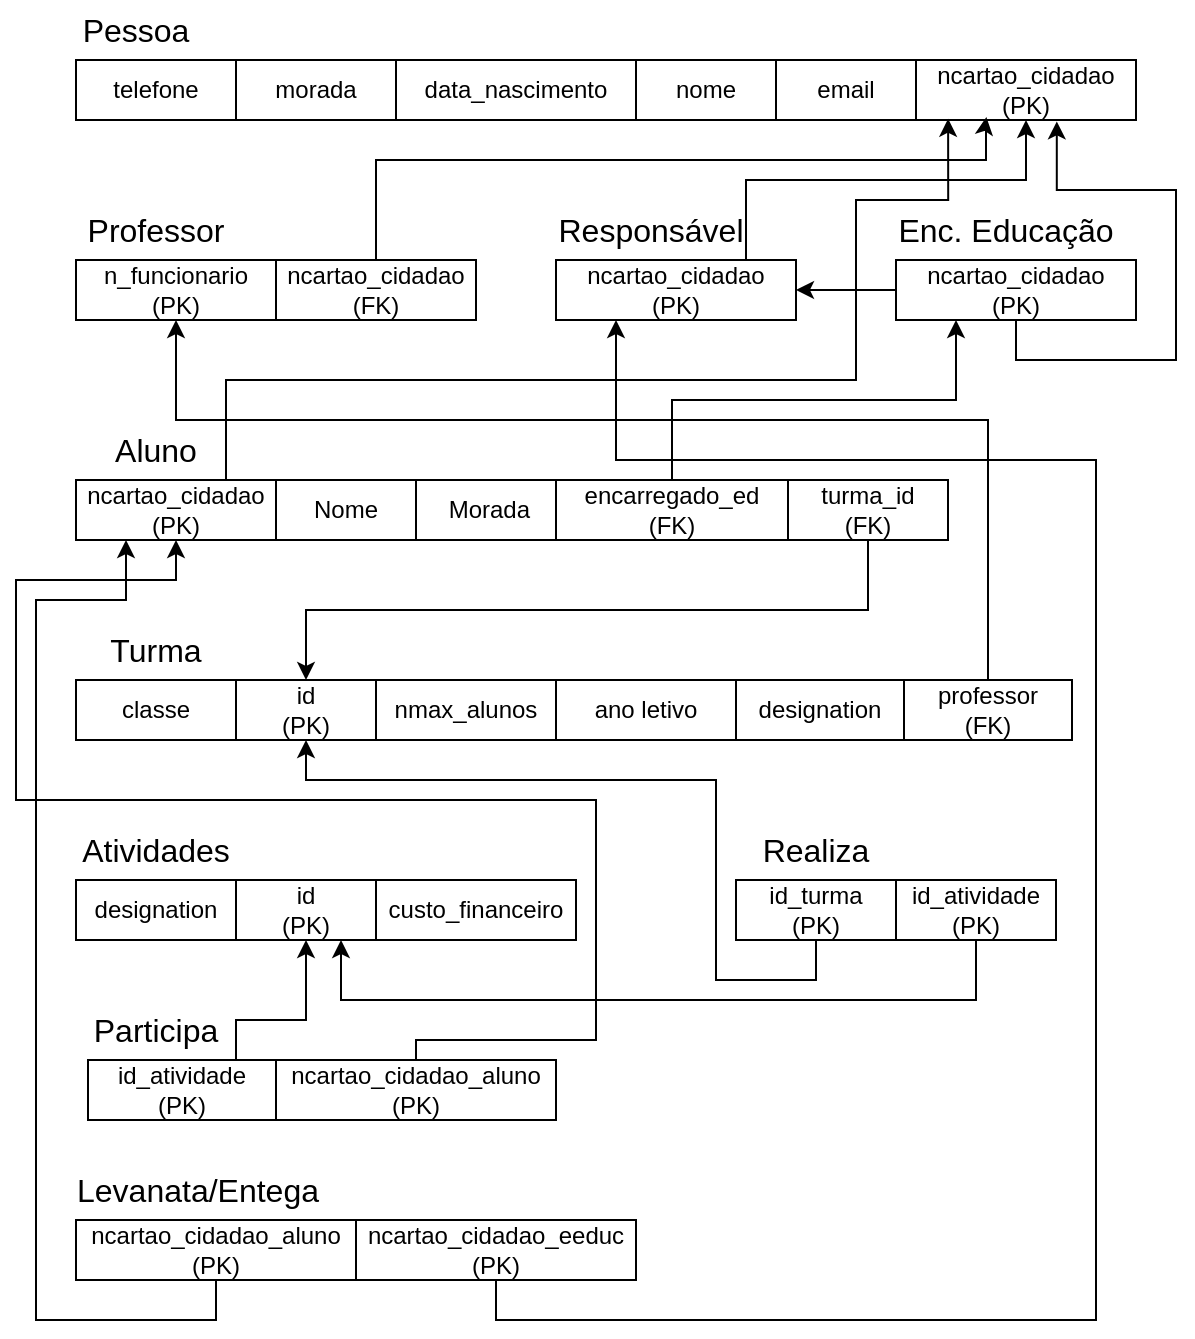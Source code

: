 <mxfile version="24.0.2" type="device">
  <diagram name="Page-1" id="NzZTr6Cx3F8WCneeWqHg">
    <mxGraphModel dx="708" dy="582" grid="1" gridSize="10" guides="1" tooltips="1" connect="1" arrows="1" fold="1" page="1" pageScale="1" pageWidth="827" pageHeight="1169" math="0" shadow="0">
      <root>
        <mxCell id="0" />
        <mxCell id="1" parent="0" />
        <mxCell id="SU-gskzxm_JjMXhH0hJq-1" value="Pessoa" style="text;strokeColor=none;fillColor=none;html=1;align=center;verticalAlign=middle;whiteSpace=wrap;rounded=0;fontSize=16;" parent="1" vertex="1">
          <mxGeometry x="120" y="10" width="60" height="30" as="geometry" />
        </mxCell>
        <mxCell id="SU-gskzxm_JjMXhH0hJq-2" value="telefone" style="rounded=0;whiteSpace=wrap;html=1;" parent="1" vertex="1">
          <mxGeometry x="120" y="40" width="80" height="30" as="geometry" />
        </mxCell>
        <mxCell id="SU-gskzxm_JjMXhH0hJq-3" value="morada" style="rounded=0;whiteSpace=wrap;html=1;" parent="1" vertex="1">
          <mxGeometry x="200" y="40" width="80" height="30" as="geometry" />
        </mxCell>
        <mxCell id="SU-gskzxm_JjMXhH0hJq-4" value="data_nascimento" style="rounded=0;whiteSpace=wrap;html=1;" parent="1" vertex="1">
          <mxGeometry x="280" y="40" width="120" height="30" as="geometry" />
        </mxCell>
        <mxCell id="SU-gskzxm_JjMXhH0hJq-5" value="nome" style="rounded=0;whiteSpace=wrap;html=1;" parent="1" vertex="1">
          <mxGeometry x="400" y="40" width="70" height="30" as="geometry" />
        </mxCell>
        <mxCell id="SU-gskzxm_JjMXhH0hJq-6" value="email" style="rounded=0;whiteSpace=wrap;html=1;" parent="1" vertex="1">
          <mxGeometry x="470" y="40" width="70" height="30" as="geometry" />
        </mxCell>
        <mxCell id="SU-gskzxm_JjMXhH0hJq-7" value="ncartao_cidadao&lt;div&gt;(PK)&lt;/div&gt;" style="rounded=0;whiteSpace=wrap;html=1;" parent="1" vertex="1">
          <mxGeometry x="540" y="40" width="110" height="30" as="geometry" />
        </mxCell>
        <mxCell id="SU-gskzxm_JjMXhH0hJq-8" value="Professor" style="text;strokeColor=none;fillColor=none;html=1;align=center;verticalAlign=middle;whiteSpace=wrap;rounded=0;fontSize=16;" parent="1" vertex="1">
          <mxGeometry x="120" y="110" width="80" height="30" as="geometry" />
        </mxCell>
        <mxCell id="SU-gskzxm_JjMXhH0hJq-9" value="n_funcionario&lt;div&gt;(PK)&lt;/div&gt;" style="rounded=0;whiteSpace=wrap;html=1;" parent="1" vertex="1">
          <mxGeometry x="120" y="140" width="100" height="30" as="geometry" />
        </mxCell>
        <mxCell id="Z-orZB6fKj_m2qQFUCwp-33" style="edgeStyle=orthogonalEdgeStyle;rounded=0;orthogonalLoop=1;jettySize=auto;html=1;exitX=1;exitY=1;exitDx=0;exitDy=0;entryX=0.5;entryY=1;entryDx=0;entryDy=0;" parent="1" source="Z-orZB6fKj_m2qQFUCwp-1" target="SU-gskzxm_JjMXhH0hJq-7" edge="1">
          <mxGeometry relative="1" as="geometry">
            <Array as="points">
              <mxPoint x="455" y="100" />
              <mxPoint x="595" y="100" />
            </Array>
          </mxGeometry>
        </mxCell>
        <mxCell id="Z-orZB6fKj_m2qQFUCwp-1" value="Responsável" style="text;strokeColor=none;fillColor=none;html=1;align=center;verticalAlign=middle;whiteSpace=wrap;rounded=0;fontSize=16;" parent="1" vertex="1">
          <mxGeometry x="360" y="110" width="95" height="30" as="geometry" />
        </mxCell>
        <mxCell id="Z-orZB6fKj_m2qQFUCwp-2" value="ncartao_cidadao&lt;div&gt;(PK)&lt;/div&gt;" style="rounded=0;whiteSpace=wrap;html=1;" parent="1" vertex="1">
          <mxGeometry x="360" y="140" width="120" height="30" as="geometry" />
        </mxCell>
        <mxCell id="Z-orZB6fKj_m2qQFUCwp-31" style="edgeStyle=orthogonalEdgeStyle;rounded=0;orthogonalLoop=1;jettySize=auto;html=1;exitX=0.5;exitY=0;exitDx=0;exitDy=0;entryX=0.32;entryY=0.951;entryDx=0;entryDy=0;entryPerimeter=0;" parent="1" source="Z-orZB6fKj_m2qQFUCwp-3" target="SU-gskzxm_JjMXhH0hJq-7" edge="1">
          <mxGeometry relative="1" as="geometry">
            <mxPoint x="550" y="70" as="targetPoint" />
            <Array as="points">
              <mxPoint x="270" y="90" />
              <mxPoint x="575" y="90" />
              <mxPoint x="575" y="70" />
            </Array>
          </mxGeometry>
        </mxCell>
        <mxCell id="Z-orZB6fKj_m2qQFUCwp-3" value="ncartao_cidadao&lt;div&gt;(FK)&lt;/div&gt;" style="rounded=0;whiteSpace=wrap;html=1;" parent="1" vertex="1">
          <mxGeometry x="220" y="140" width="100" height="30" as="geometry" />
        </mxCell>
        <mxCell id="Z-orZB6fKj_m2qQFUCwp-4" value="Enc. Educação" style="text;strokeColor=none;fillColor=none;html=1;align=center;verticalAlign=middle;whiteSpace=wrap;rounded=0;fontSize=16;" parent="1" vertex="1">
          <mxGeometry x="530" y="110" width="110" height="30" as="geometry" />
        </mxCell>
        <mxCell id="Z-orZB6fKj_m2qQFUCwp-37" style="edgeStyle=orthogonalEdgeStyle;rounded=0;orthogonalLoop=1;jettySize=auto;html=1;exitX=0;exitY=0.5;exitDx=0;exitDy=0;entryX=1;entryY=0.5;entryDx=0;entryDy=0;" parent="1" source="Z-orZB6fKj_m2qQFUCwp-5" target="Z-orZB6fKj_m2qQFUCwp-2" edge="1">
          <mxGeometry relative="1" as="geometry" />
        </mxCell>
        <mxCell id="Z-orZB6fKj_m2qQFUCwp-5" value="ncartao_cidadao&lt;div&gt;(PK)&lt;/div&gt;" style="rounded=0;whiteSpace=wrap;html=1;" parent="1" vertex="1">
          <mxGeometry x="530" y="140" width="120" height="30" as="geometry" />
        </mxCell>
        <mxCell id="Z-orZB6fKj_m2qQFUCwp-6" value="Aluno" style="text;strokeColor=none;fillColor=none;html=1;align=center;verticalAlign=middle;whiteSpace=wrap;rounded=0;fontSize=16;" parent="1" vertex="1">
          <mxGeometry x="120" y="220" width="80" height="30" as="geometry" />
        </mxCell>
        <mxCell id="Z-orZB6fKj_m2qQFUCwp-7" value="ncartao_cidadao&lt;div&gt;(PK)&lt;/div&gt;" style="rounded=0;whiteSpace=wrap;html=1;" parent="1" vertex="1">
          <mxGeometry x="120" y="250" width="100" height="30" as="geometry" />
        </mxCell>
        <mxCell id="Z-orZB6fKj_m2qQFUCwp-8" value="Nome" style="rounded=0;whiteSpace=wrap;html=1;" parent="1" vertex="1">
          <mxGeometry x="220" y="250" width="70" height="30" as="geometry" />
        </mxCell>
        <mxCell id="Z-orZB6fKj_m2qQFUCwp-9" value="&amp;nbsp;Morada" style="rounded=0;whiteSpace=wrap;html=1;align=center;" parent="1" vertex="1">
          <mxGeometry x="290" y="250" width="70" height="30" as="geometry" />
        </mxCell>
        <mxCell id="Z-orZB6fKj_m2qQFUCwp-35" style="edgeStyle=orthogonalEdgeStyle;rounded=0;orthogonalLoop=1;jettySize=auto;html=1;exitX=0.5;exitY=0;exitDx=0;exitDy=0;entryX=0.25;entryY=1;entryDx=0;entryDy=0;" parent="1" source="Z-orZB6fKj_m2qQFUCwp-10" target="Z-orZB6fKj_m2qQFUCwp-5" edge="1">
          <mxGeometry relative="1" as="geometry" />
        </mxCell>
        <mxCell id="Z-orZB6fKj_m2qQFUCwp-10" value="encarregado_ed&lt;div&gt;(FK)&lt;/div&gt;" style="rounded=0;whiteSpace=wrap;html=1;" parent="1" vertex="1">
          <mxGeometry x="360" y="250" width="116" height="30" as="geometry" />
        </mxCell>
        <mxCell id="Z-orZB6fKj_m2qQFUCwp-36" style="edgeStyle=orthogonalEdgeStyle;rounded=0;orthogonalLoop=1;jettySize=auto;html=1;exitX=0.5;exitY=1;exitDx=0;exitDy=0;entryX=0.5;entryY=0;entryDx=0;entryDy=0;" parent="1" source="Z-orZB6fKj_m2qQFUCwp-11" target="Z-orZB6fKj_m2qQFUCwp-14" edge="1">
          <mxGeometry relative="1" as="geometry" />
        </mxCell>
        <mxCell id="Z-orZB6fKj_m2qQFUCwp-11" value="turma_id&lt;div&gt;(FK)&lt;/div&gt;" style="rounded=0;whiteSpace=wrap;html=1;" parent="1" vertex="1">
          <mxGeometry x="476" y="250" width="80" height="30" as="geometry" />
        </mxCell>
        <mxCell id="Z-orZB6fKj_m2qQFUCwp-12" value="Turma" style="text;strokeColor=none;fillColor=none;html=1;align=center;verticalAlign=middle;whiteSpace=wrap;rounded=0;fontSize=16;" parent="1" vertex="1">
          <mxGeometry x="120" y="320" width="80" height="30" as="geometry" />
        </mxCell>
        <mxCell id="Z-orZB6fKj_m2qQFUCwp-13" value="classe" style="rounded=0;whiteSpace=wrap;html=1;" parent="1" vertex="1">
          <mxGeometry x="120" y="350" width="80" height="30" as="geometry" />
        </mxCell>
        <mxCell id="Z-orZB6fKj_m2qQFUCwp-14" value="id&lt;div&gt;(PK)&lt;/div&gt;" style="rounded=0;whiteSpace=wrap;html=1;" parent="1" vertex="1">
          <mxGeometry x="200" y="350" width="70" height="30" as="geometry" />
        </mxCell>
        <mxCell id="Z-orZB6fKj_m2qQFUCwp-15" value="nmax_alunos" style="rounded=0;whiteSpace=wrap;html=1;" parent="1" vertex="1">
          <mxGeometry x="270" y="350" width="90" height="30" as="geometry" />
        </mxCell>
        <mxCell id="Z-orZB6fKj_m2qQFUCwp-16" value="ano letivo" style="rounded=0;whiteSpace=wrap;html=1;" parent="1" vertex="1">
          <mxGeometry x="360" y="350" width="90" height="30" as="geometry" />
        </mxCell>
        <mxCell id="Z-orZB6fKj_m2qQFUCwp-17" value="designation" style="rounded=0;whiteSpace=wrap;html=1;" parent="1" vertex="1">
          <mxGeometry x="450" y="350" width="84" height="30" as="geometry" />
        </mxCell>
        <mxCell id="Z-orZB6fKj_m2qQFUCwp-18" value="Atividades" style="text;strokeColor=none;fillColor=none;html=1;align=center;verticalAlign=middle;whiteSpace=wrap;rounded=0;fontSize=16;" parent="1" vertex="1">
          <mxGeometry x="120" y="420" width="80" height="30" as="geometry" />
        </mxCell>
        <mxCell id="Z-orZB6fKj_m2qQFUCwp-19" value="designation" style="rounded=0;whiteSpace=wrap;html=1;" parent="1" vertex="1">
          <mxGeometry x="120" y="450" width="80" height="30" as="geometry" />
        </mxCell>
        <mxCell id="Z-orZB6fKj_m2qQFUCwp-20" value="id&lt;div&gt;(PK)&lt;/div&gt;" style="rounded=0;whiteSpace=wrap;html=1;" parent="1" vertex="1">
          <mxGeometry x="200" y="450" width="70" height="30" as="geometry" />
        </mxCell>
        <mxCell id="Z-orZB6fKj_m2qQFUCwp-21" value="custo_financeiro" style="rounded=0;whiteSpace=wrap;html=1;" parent="1" vertex="1">
          <mxGeometry x="270" y="450" width="100" height="30" as="geometry" />
        </mxCell>
        <mxCell id="Z-orZB6fKj_m2qQFUCwp-24" value="Participa" style="text;strokeColor=none;fillColor=none;html=1;align=center;verticalAlign=middle;whiteSpace=wrap;rounded=0;fontSize=16;" parent="1" vertex="1">
          <mxGeometry x="120" y="510" width="80" height="30" as="geometry" />
        </mxCell>
        <mxCell id="Z-orZB6fKj_m2qQFUCwp-41" style="edgeStyle=orthogonalEdgeStyle;rounded=0;orthogonalLoop=1;jettySize=auto;html=1;exitX=0.75;exitY=0;exitDx=0;exitDy=0;entryX=0.5;entryY=1;entryDx=0;entryDy=0;" parent="1" source="Z-orZB6fKj_m2qQFUCwp-29" target="Z-orZB6fKj_m2qQFUCwp-20" edge="1">
          <mxGeometry relative="1" as="geometry">
            <Array as="points">
              <mxPoint x="200" y="540" />
              <mxPoint x="200" y="520" />
              <mxPoint x="235" y="520" />
            </Array>
          </mxGeometry>
        </mxCell>
        <mxCell id="Z-orZB6fKj_m2qQFUCwp-29" value="id_atividade&lt;div&gt;(PK)&lt;/div&gt;" style="rounded=0;whiteSpace=wrap;html=1;" parent="1" vertex="1">
          <mxGeometry x="126" y="540" width="94" height="30" as="geometry" />
        </mxCell>
        <mxCell id="Z-orZB6fKj_m2qQFUCwp-32" style="edgeStyle=orthogonalEdgeStyle;rounded=0;orthogonalLoop=1;jettySize=auto;html=1;exitX=0.5;exitY=1;exitDx=0;exitDy=0;entryX=0.64;entryY=1.023;entryDx=0;entryDy=0;entryPerimeter=0;" parent="1" source="Z-orZB6fKj_m2qQFUCwp-5" target="SU-gskzxm_JjMXhH0hJq-7" edge="1">
          <mxGeometry relative="1" as="geometry" />
        </mxCell>
        <mxCell id="Z-orZB6fKj_m2qQFUCwp-34" style="edgeStyle=orthogonalEdgeStyle;rounded=0;orthogonalLoop=1;jettySize=auto;html=1;exitX=0.75;exitY=0;exitDx=0;exitDy=0;entryX=0.146;entryY=0.979;entryDx=0;entryDy=0;entryPerimeter=0;" parent="1" source="Z-orZB6fKj_m2qQFUCwp-7" target="SU-gskzxm_JjMXhH0hJq-7" edge="1">
          <mxGeometry relative="1" as="geometry">
            <Array as="points">
              <mxPoint x="195" y="200" />
              <mxPoint x="510" y="200" />
              <mxPoint x="510" y="110" />
              <mxPoint x="556" y="110" />
            </Array>
          </mxGeometry>
        </mxCell>
        <mxCell id="Z-orZB6fKj_m2qQFUCwp-39" style="edgeStyle=orthogonalEdgeStyle;rounded=0;orthogonalLoop=1;jettySize=auto;html=1;exitX=0.5;exitY=0;exitDx=0;exitDy=0;entryX=0.5;entryY=1;entryDx=0;entryDy=0;" parent="1" source="Z-orZB6fKj_m2qQFUCwp-38" target="SU-gskzxm_JjMXhH0hJq-9" edge="1">
          <mxGeometry relative="1" as="geometry">
            <Array as="points">
              <mxPoint x="576" y="220" />
              <mxPoint x="170" y="220" />
            </Array>
          </mxGeometry>
        </mxCell>
        <mxCell id="Z-orZB6fKj_m2qQFUCwp-38" value="professor&lt;div&gt;(FK)&lt;/div&gt;" style="rounded=0;whiteSpace=wrap;html=1;" parent="1" vertex="1">
          <mxGeometry x="534" y="350" width="84" height="30" as="geometry" />
        </mxCell>
        <mxCell id="Z-orZB6fKj_m2qQFUCwp-42" style="edgeStyle=orthogonalEdgeStyle;rounded=0;orthogonalLoop=1;jettySize=auto;html=1;exitX=0.5;exitY=0;exitDx=0;exitDy=0;entryX=0.5;entryY=1;entryDx=0;entryDy=0;" parent="1" source="Z-orZB6fKj_m2qQFUCwp-40" target="Z-orZB6fKj_m2qQFUCwp-7" edge="1">
          <mxGeometry relative="1" as="geometry">
            <Array as="points">
              <mxPoint x="290" y="530" />
              <mxPoint x="380" y="530" />
              <mxPoint x="380" y="410" />
              <mxPoint x="90" y="410" />
              <mxPoint x="90" y="300" />
              <mxPoint x="170" y="300" />
            </Array>
          </mxGeometry>
        </mxCell>
        <mxCell id="Z-orZB6fKj_m2qQFUCwp-40" value="ncartao_cidadao_aluno&lt;div&gt;(PK)&lt;/div&gt;" style="rounded=0;whiteSpace=wrap;html=1;" parent="1" vertex="1">
          <mxGeometry x="220" y="540" width="140" height="30" as="geometry" />
        </mxCell>
        <mxCell id="Z-orZB6fKj_m2qQFUCwp-46" style="edgeStyle=orthogonalEdgeStyle;rounded=0;orthogonalLoop=1;jettySize=auto;html=1;exitX=0.5;exitY=1;exitDx=0;exitDy=0;entryX=0.5;entryY=1;entryDx=0;entryDy=0;" parent="1" source="Z-orZB6fKj_m2qQFUCwp-43" target="Z-orZB6fKj_m2qQFUCwp-14" edge="1">
          <mxGeometry relative="1" as="geometry">
            <Array as="points">
              <mxPoint x="490" y="500" />
              <mxPoint x="440" y="500" />
              <mxPoint x="440" y="400" />
              <mxPoint x="235" y="400" />
            </Array>
          </mxGeometry>
        </mxCell>
        <mxCell id="Z-orZB6fKj_m2qQFUCwp-43" value="id_turma&lt;div&gt;(PK)&lt;/div&gt;" style="rounded=0;whiteSpace=wrap;html=1;" parent="1" vertex="1">
          <mxGeometry x="450" y="450" width="80" height="30" as="geometry" />
        </mxCell>
        <mxCell id="Z-orZB6fKj_m2qQFUCwp-47" style="edgeStyle=orthogonalEdgeStyle;rounded=0;orthogonalLoop=1;jettySize=auto;html=1;exitX=0.5;exitY=1;exitDx=0;exitDy=0;entryX=0.75;entryY=1;entryDx=0;entryDy=0;" parent="1" source="Z-orZB6fKj_m2qQFUCwp-44" target="Z-orZB6fKj_m2qQFUCwp-20" edge="1">
          <mxGeometry relative="1" as="geometry">
            <Array as="points">
              <mxPoint x="570" y="510" />
              <mxPoint x="252" y="510" />
            </Array>
          </mxGeometry>
        </mxCell>
        <mxCell id="Z-orZB6fKj_m2qQFUCwp-44" value="id_atividade&lt;div&gt;(PK)&lt;/div&gt;" style="rounded=0;whiteSpace=wrap;html=1;" parent="1" vertex="1">
          <mxGeometry x="530" y="450" width="80" height="30" as="geometry" />
        </mxCell>
        <mxCell id="Z-orZB6fKj_m2qQFUCwp-45" value="Realiza" style="text;strokeColor=none;fillColor=none;html=1;align=center;verticalAlign=middle;whiteSpace=wrap;rounded=0;fontSize=16;" parent="1" vertex="1">
          <mxGeometry x="450" y="420" width="80" height="30" as="geometry" />
        </mxCell>
        <mxCell id="Z-orZB6fKj_m2qQFUCwp-51" style="edgeStyle=orthogonalEdgeStyle;rounded=0;orthogonalLoop=1;jettySize=auto;html=1;exitX=0.5;exitY=1;exitDx=0;exitDy=0;entryX=0.25;entryY=1;entryDx=0;entryDy=0;" parent="1" source="Z-orZB6fKj_m2qQFUCwp-48" target="Z-orZB6fKj_m2qQFUCwp-7" edge="1">
          <mxGeometry relative="1" as="geometry">
            <Array as="points">
              <mxPoint x="190" y="670" />
              <mxPoint x="100" y="670" />
              <mxPoint x="100" y="310" />
              <mxPoint x="145" y="310" />
            </Array>
          </mxGeometry>
        </mxCell>
        <mxCell id="Z-orZB6fKj_m2qQFUCwp-48" value="ncartao_cidadao_aluno&lt;div&gt;(PK)&lt;/div&gt;" style="rounded=0;whiteSpace=wrap;html=1;" parent="1" vertex="1">
          <mxGeometry x="120" y="620" width="140" height="30" as="geometry" />
        </mxCell>
        <mxCell id="Z-orZB6fKj_m2qQFUCwp-49" value="Levanata/Entega" style="text;strokeColor=none;fillColor=none;html=1;align=center;verticalAlign=middle;whiteSpace=wrap;rounded=0;fontSize=16;" parent="1" vertex="1">
          <mxGeometry x="126" y="590" width="110" height="30" as="geometry" />
        </mxCell>
        <mxCell id="Z-orZB6fKj_m2qQFUCwp-53" style="edgeStyle=orthogonalEdgeStyle;rounded=0;orthogonalLoop=1;jettySize=auto;html=1;exitX=0.5;exitY=1;exitDx=0;exitDy=0;" parent="1" source="Z-orZB6fKj_m2qQFUCwp-50" edge="1">
          <mxGeometry relative="1" as="geometry">
            <mxPoint x="390" y="170" as="targetPoint" />
            <Array as="points">
              <mxPoint x="330" y="670" />
              <mxPoint x="630" y="670" />
              <mxPoint x="630" y="240" />
              <mxPoint x="390" y="240" />
              <mxPoint x="390" y="170" />
            </Array>
          </mxGeometry>
        </mxCell>
        <mxCell id="Z-orZB6fKj_m2qQFUCwp-50" value="ncartao_cidadao_eeduc&lt;div&gt;(PK)&lt;/div&gt;" style="rounded=0;whiteSpace=wrap;html=1;" parent="1" vertex="1">
          <mxGeometry x="260" y="620" width="140" height="30" as="geometry" />
        </mxCell>
      </root>
    </mxGraphModel>
  </diagram>
</mxfile>

